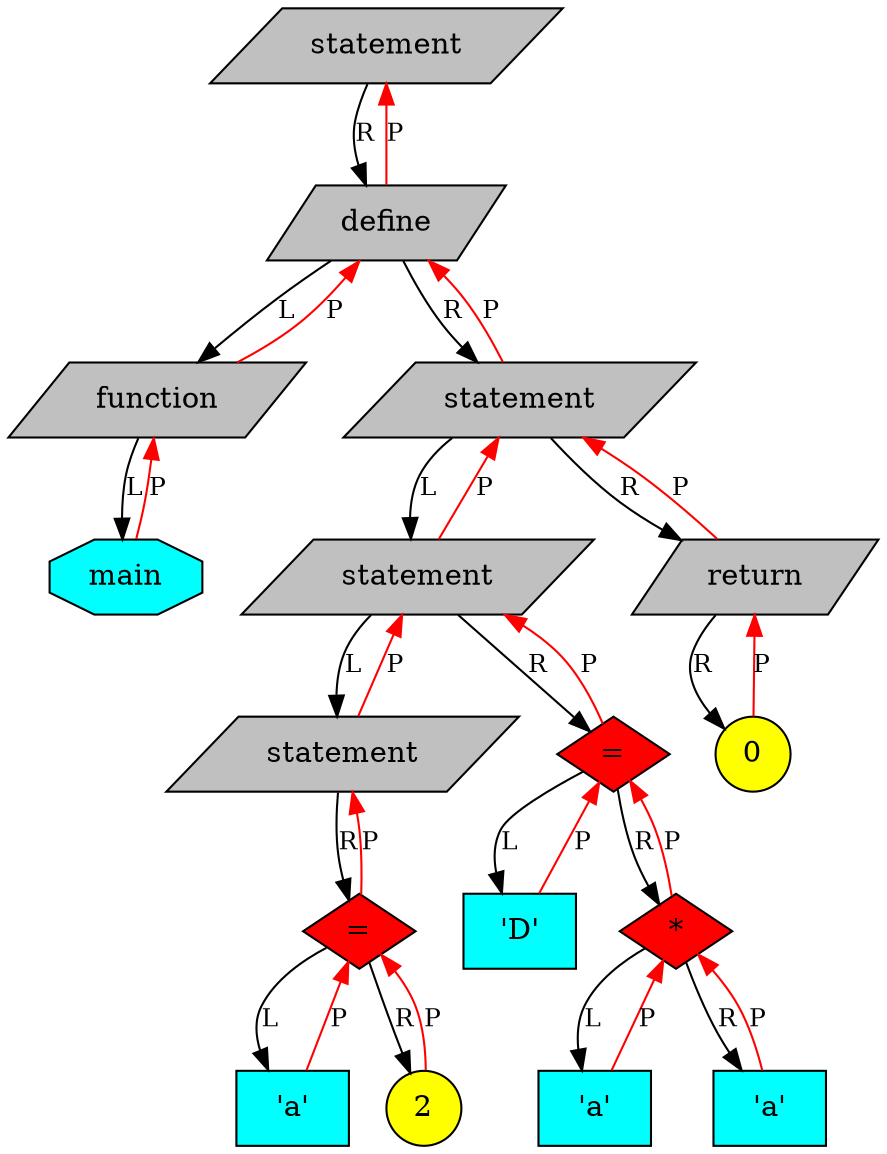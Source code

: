 digraph Tree{

	rankdir=UD;

	node[fontsize=14];

	94280130643264[shape=record, shape=parallelogram, style="filled", fillcolor=grey, label="statement"];
	94280130643328[shape=record, shape=parallelogram, style="filled", fillcolor=grey, label="define"];
	94280130643808[shape=record, shape=parallelogram, style="filled", fillcolor=grey, label="function"];
	94280130644288[shape=record, shape=octagon, style="filled", fillcolor=cyan, label="main"];
	94280130647072[shape=record, shape=parallelogram, style="filled", fillcolor=grey, label="statement"];
	94280130646272[shape=record, shape=parallelogram, style="filled", fillcolor=grey, label="statement"];
	94280130644768[shape=record, shape=parallelogram, style="filled", fillcolor=grey, label="statement"];
	94280130644832[shape=record, shape=diamond, style="filled", fillcolor=red, label="="];
	94280130645312[shape=record, shape=rectangle, style="filled", fillcolor=cyan, label="'a'"];
	94280130645792[shape=record, shape=circle, style="filled", fillcolor=yellow, label="2"];
	94280130646336[shape=record, shape=diamond, style="filled", fillcolor=red, label="="];
	94280130646816[shape=record, shape=rectangle, style="filled", fillcolor=cyan, label="'D'"];
	94280130647008[shape=record, shape=diamond, style="filled", fillcolor=red, label="*"];
	94280130646880[shape=record, shape=rectangle, style="filled", fillcolor=cyan, label="'a'"];
	94280130646944[shape=record, shape=rectangle, style="filled", fillcolor=cyan, label="'a'"];
	94280130657376[shape=record, shape=parallelogram, style="filled", fillcolor=grey, label="return"];
	94280130657856[shape=record, shape=circle, style="filled", fillcolor=yellow, label="0"];

	94280130643264 -> 94280130643328[label = "R", fontsize=12]
	94280130643328 -> 94280130643264[label = "P", color=red, fontsize=12]
	94280130643328 -> 94280130643808[label = "L", fontsize=12]
	94280130643328 -> 94280130647072[label = "R", fontsize=12]
	94280130643808 -> 94280130643328[label = "P", color=red, fontsize=12]
	94280130643808 -> 94280130644288[label = "L", fontsize=12]
	94280130644288 -> 94280130643808[label = "P", color=red, fontsize=12]
	94280130647072 -> 94280130643328[label = "P", color=red, fontsize=12]
	94280130647072 -> 94280130646272[label = "L", fontsize=12]
	94280130647072 -> 94280130657376[label = "R", fontsize=12]
	94280130646272 -> 94280130647072[label = "P", color=red, fontsize=12]
	94280130646272 -> 94280130644768[label = "L", fontsize=12]
	94280130646272 -> 94280130646336[label = "R", fontsize=12]
	94280130644768 -> 94280130646272[label = "P", color=red, fontsize=12]
	94280130644768 -> 94280130644832[label = "R", fontsize=12]
	94280130644832 -> 94280130644768[label = "P", color=red, fontsize=12]
	94280130644832 -> 94280130645312[label = "L", fontsize=12]
	94280130644832 -> 94280130645792[label = "R", fontsize=12]
	94280130645312 -> 94280130644832[label = "P", color=red, fontsize=12]
	94280130645792 -> 94280130644832[label = "P", color=red, fontsize=12]
	94280130646336 -> 94280130646272[label = "P", color=red, fontsize=12]
	94280130646336 -> 94280130646816[label = "L", fontsize=12]
	94280130646336 -> 94280130647008[label = "R", fontsize=12]
	94280130646816 -> 94280130646336[label = "P", color=red, fontsize=12]
	94280130647008 -> 94280130646336[label = "P", color=red, fontsize=12]
	94280130647008 -> 94280130646880[label = "L", fontsize=12]
	94280130647008 -> 94280130646944[label = "R", fontsize=12]
	94280130646880 -> 94280130647008[label = "P", color=red, fontsize=12]
	94280130646944 -> 94280130647008[label = "P", color=red, fontsize=12]
	94280130657376 -> 94280130647072[label = "P", color=red, fontsize=12]
	94280130657376 -> 94280130657856[label = "R", fontsize=12]
	94280130657856 -> 94280130657376[label = "P", color=red, fontsize=12]

}